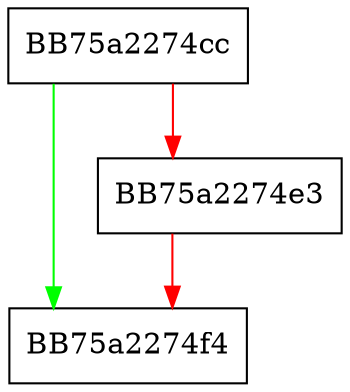 digraph MemoryAllocator_Worker {
  node [shape="box"];
  graph [splines=ortho];
  BB75a2274cc -> BB75a2274f4 [color="green"];
  BB75a2274cc -> BB75a2274e3 [color="red"];
  BB75a2274e3 -> BB75a2274f4 [color="red"];
}